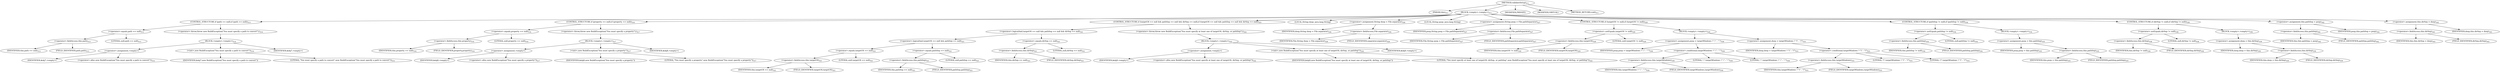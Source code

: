 digraph "validateSetup" {  
"584" [label = <(METHOD,validateSetup)<SUB>311</SUB>> ]
"585" [label = <(PARAM,this)<SUB>311</SUB>> ]
"586" [label = <(BLOCK,&lt;empty&gt;,&lt;empty&gt;)<SUB>311</SUB>> ]
"587" [label = <(CONTROL_STRUCTURE,if (path == null),if (path == null))<SUB>313</SUB>> ]
"588" [label = <(&lt;operator&gt;.equals,path == null)<SUB>313</SUB>> ]
"589" [label = <(&lt;operator&gt;.fieldAccess,this.path)<SUB>313</SUB>> ]
"590" [label = <(IDENTIFIER,this,path == null)<SUB>313</SUB>> ]
"591" [label = <(FIELD_IDENTIFIER,path,path)<SUB>313</SUB>> ]
"592" [label = <(LITERAL,null,path == null)<SUB>313</SUB>> ]
"593" [label = <(&lt;operator&gt;.throw,throw new BuildException(&quot;You must specify a path to convert&quot;);)<SUB>314</SUB>> ]
"594" [label = <(BLOCK,&lt;empty&gt;,&lt;empty&gt;)<SUB>314</SUB>> ]
"595" [label = <(&lt;operator&gt;.assignment,&lt;empty&gt;)> ]
"596" [label = <(IDENTIFIER,$obj7,&lt;empty&gt;)> ]
"597" [label = <(&lt;operator&gt;.alloc,new BuildException(&quot;You must specify a path to convert&quot;))<SUB>314</SUB>> ]
"598" [label = <(&lt;init&gt;,new BuildException(&quot;You must specify a path to convert&quot;))<SUB>314</SUB>> ]
"599" [label = <(IDENTIFIER,$obj7,new BuildException(&quot;You must specify a path to convert&quot;))> ]
"600" [label = <(LITERAL,&quot;You must specify a path to convert&quot;,new BuildException(&quot;You must specify a path to convert&quot;))<SUB>314</SUB>> ]
"601" [label = <(IDENTIFIER,$obj7,&lt;empty&gt;)> ]
"602" [label = <(CONTROL_STRUCTURE,if (property == null),if (property == null))<SUB>316</SUB>> ]
"603" [label = <(&lt;operator&gt;.equals,property == null)<SUB>316</SUB>> ]
"604" [label = <(&lt;operator&gt;.fieldAccess,this.property)<SUB>316</SUB>> ]
"605" [label = <(IDENTIFIER,this,property == null)<SUB>316</SUB>> ]
"606" [label = <(FIELD_IDENTIFIER,property,property)<SUB>316</SUB>> ]
"607" [label = <(LITERAL,null,property == null)<SUB>316</SUB>> ]
"608" [label = <(&lt;operator&gt;.throw,throw new BuildException(&quot;You must specify a property&quot;);)<SUB>317</SUB>> ]
"609" [label = <(BLOCK,&lt;empty&gt;,&lt;empty&gt;)<SUB>317</SUB>> ]
"610" [label = <(&lt;operator&gt;.assignment,&lt;empty&gt;)> ]
"611" [label = <(IDENTIFIER,$obj8,&lt;empty&gt;)> ]
"612" [label = <(&lt;operator&gt;.alloc,new BuildException(&quot;You must specify a property&quot;))<SUB>317</SUB>> ]
"613" [label = <(&lt;init&gt;,new BuildException(&quot;You must specify a property&quot;))<SUB>317</SUB>> ]
"614" [label = <(IDENTIFIER,$obj8,new BuildException(&quot;You must specify a property&quot;))> ]
"615" [label = <(LITERAL,&quot;You must specify a property&quot;,new BuildException(&quot;You must specify a property&quot;))<SUB>317</SUB>> ]
"616" [label = <(IDENTIFIER,$obj8,&lt;empty&gt;)> ]
"617" [label = <(CONTROL_STRUCTURE,if (targetOS == null &amp;&amp; pathSep == null &amp;&amp; dirSep == null),if (targetOS == null &amp;&amp; pathSep == null &amp;&amp; dirSep == null))<SUB>321</SUB>> ]
"618" [label = <(&lt;operator&gt;.logicalAnd,targetOS == null &amp;&amp; pathSep == null &amp;&amp; dirSep == null)<SUB>321</SUB>> ]
"619" [label = <(&lt;operator&gt;.logicalAnd,targetOS == null &amp;&amp; pathSep == null)<SUB>321</SUB>> ]
"620" [label = <(&lt;operator&gt;.equals,targetOS == null)<SUB>321</SUB>> ]
"621" [label = <(&lt;operator&gt;.fieldAccess,this.targetOS)<SUB>321</SUB>> ]
"622" [label = <(IDENTIFIER,this,targetOS == null)<SUB>321</SUB>> ]
"623" [label = <(FIELD_IDENTIFIER,targetOS,targetOS)<SUB>321</SUB>> ]
"624" [label = <(LITERAL,null,targetOS == null)<SUB>321</SUB>> ]
"625" [label = <(&lt;operator&gt;.equals,pathSep == null)<SUB>321</SUB>> ]
"626" [label = <(&lt;operator&gt;.fieldAccess,this.pathSep)<SUB>321</SUB>> ]
"627" [label = <(IDENTIFIER,this,pathSep == null)<SUB>321</SUB>> ]
"628" [label = <(FIELD_IDENTIFIER,pathSep,pathSep)<SUB>321</SUB>> ]
"629" [label = <(LITERAL,null,pathSep == null)<SUB>321</SUB>> ]
"630" [label = <(&lt;operator&gt;.equals,dirSep == null)<SUB>321</SUB>> ]
"631" [label = <(&lt;operator&gt;.fieldAccess,this.dirSep)<SUB>321</SUB>> ]
"632" [label = <(IDENTIFIER,this,dirSep == null)<SUB>321</SUB>> ]
"633" [label = <(FIELD_IDENTIFIER,dirSep,dirSep)<SUB>321</SUB>> ]
"634" [label = <(LITERAL,null,dirSep == null)<SUB>321</SUB>> ]
"635" [label = <(&lt;operator&gt;.throw,throw new BuildException(&quot;You must specify at least one of targetOS, dirSep, or pathSep&quot;);)<SUB>322</SUB>> ]
"636" [label = <(BLOCK,&lt;empty&gt;,&lt;empty&gt;)<SUB>322</SUB>> ]
"637" [label = <(&lt;operator&gt;.assignment,&lt;empty&gt;)> ]
"638" [label = <(IDENTIFIER,$obj9,&lt;empty&gt;)> ]
"639" [label = <(&lt;operator&gt;.alloc,new BuildException(&quot;You must specify at least one of targetOS, dirSep, or pathSep&quot;))<SUB>322</SUB>> ]
"640" [label = <(&lt;init&gt;,new BuildException(&quot;You must specify at least one of targetOS, dirSep, or pathSep&quot;))<SUB>322</SUB>> ]
"641" [label = <(IDENTIFIER,$obj9,new BuildException(&quot;You must specify at least one of targetOS, dirSep, or pathSep&quot;))> ]
"642" [label = <(LITERAL,&quot;You must specify at least one of targetOS, dirSep, or pathSep&quot;,new BuildException(&quot;You must specify at least one of targetOS, dirSep, or pathSep&quot;))<SUB>322</SUB>> ]
"643" [label = <(IDENTIFIER,$obj9,&lt;empty&gt;)> ]
"644" [label = <(LOCAL,String dsep: java.lang.String)> ]
"645" [label = <(&lt;operator&gt;.assignment,String dsep = File.separator)<SUB>326</SUB>> ]
"646" [label = <(IDENTIFIER,dsep,String dsep = File.separator)<SUB>326</SUB>> ]
"647" [label = <(&lt;operator&gt;.fieldAccess,File.separator)<SUB>326</SUB>> ]
"648" [label = <(IDENTIFIER,File,String dsep = File.separator)<SUB>326</SUB>> ]
"649" [label = <(FIELD_IDENTIFIER,separator,separator)<SUB>326</SUB>> ]
"650" [label = <(LOCAL,String psep: java.lang.String)> ]
"651" [label = <(&lt;operator&gt;.assignment,String psep = File.pathSeparator)<SUB>327</SUB>> ]
"652" [label = <(IDENTIFIER,psep,String psep = File.pathSeparator)<SUB>327</SUB>> ]
"653" [label = <(&lt;operator&gt;.fieldAccess,File.pathSeparator)<SUB>327</SUB>> ]
"654" [label = <(IDENTIFIER,File,String psep = File.pathSeparator)<SUB>327</SUB>> ]
"655" [label = <(FIELD_IDENTIFIER,pathSeparator,pathSeparator)<SUB>327</SUB>> ]
"656" [label = <(CONTROL_STRUCTURE,if (targetOS != null),if (targetOS != null))<SUB>329</SUB>> ]
"657" [label = <(&lt;operator&gt;.notEquals,targetOS != null)<SUB>329</SUB>> ]
"658" [label = <(&lt;operator&gt;.fieldAccess,this.targetOS)<SUB>329</SUB>> ]
"659" [label = <(IDENTIFIER,this,targetOS != null)<SUB>329</SUB>> ]
"660" [label = <(FIELD_IDENTIFIER,targetOS,targetOS)<SUB>329</SUB>> ]
"661" [label = <(LITERAL,null,targetOS != null)<SUB>329</SUB>> ]
"662" [label = <(BLOCK,&lt;empty&gt;,&lt;empty&gt;)<SUB>329</SUB>> ]
"663" [label = <(&lt;operator&gt;.assignment,psep = targetWindows ? &quot;;&quot; : &quot;:&quot;)<SUB>330</SUB>> ]
"664" [label = <(IDENTIFIER,psep,psep = targetWindows ? &quot;;&quot; : &quot;:&quot;)<SUB>330</SUB>> ]
"665" [label = <(&lt;operator&gt;.conditional,targetWindows ? &quot;;&quot; : &quot;:&quot;)<SUB>330</SUB>> ]
"666" [label = <(&lt;operator&gt;.fieldAccess,this.targetWindows)<SUB>330</SUB>> ]
"667" [label = <(IDENTIFIER,this,targetWindows ? &quot;;&quot; : &quot;:&quot;)<SUB>330</SUB>> ]
"668" [label = <(FIELD_IDENTIFIER,targetWindows,targetWindows)<SUB>330</SUB>> ]
"669" [label = <(LITERAL,&quot;;&quot;,targetWindows ? &quot;;&quot; : &quot;:&quot;)<SUB>330</SUB>> ]
"670" [label = <(LITERAL,&quot;:&quot;,targetWindows ? &quot;;&quot; : &quot;:&quot;)<SUB>330</SUB>> ]
"671" [label = <(&lt;operator&gt;.assignment,dsep = targetWindows ? &quot;\\&quot; : &quot;/&quot;)<SUB>331</SUB>> ]
"672" [label = <(IDENTIFIER,dsep,dsep = targetWindows ? &quot;\\&quot; : &quot;/&quot;)<SUB>331</SUB>> ]
"673" [label = <(&lt;operator&gt;.conditional,targetWindows ? &quot;\\&quot; : &quot;/&quot;)<SUB>331</SUB>> ]
"674" [label = <(&lt;operator&gt;.fieldAccess,this.targetWindows)<SUB>331</SUB>> ]
"675" [label = <(IDENTIFIER,this,targetWindows ? &quot;\\&quot; : &quot;/&quot;)<SUB>331</SUB>> ]
"676" [label = <(FIELD_IDENTIFIER,targetWindows,targetWindows)<SUB>331</SUB>> ]
"677" [label = <(LITERAL,&quot;\\&quot;,targetWindows ? &quot;\\&quot; : &quot;/&quot;)<SUB>331</SUB>> ]
"678" [label = <(LITERAL,&quot;/&quot;,targetWindows ? &quot;\\&quot; : &quot;/&quot;)<SUB>331</SUB>> ]
"679" [label = <(CONTROL_STRUCTURE,if (pathSep != null),if (pathSep != null))<SUB>334</SUB>> ]
"680" [label = <(&lt;operator&gt;.notEquals,pathSep != null)<SUB>334</SUB>> ]
"681" [label = <(&lt;operator&gt;.fieldAccess,this.pathSep)<SUB>334</SUB>> ]
"682" [label = <(IDENTIFIER,this,pathSep != null)<SUB>334</SUB>> ]
"683" [label = <(FIELD_IDENTIFIER,pathSep,pathSep)<SUB>334</SUB>> ]
"684" [label = <(LITERAL,null,pathSep != null)<SUB>334</SUB>> ]
"685" [label = <(BLOCK,&lt;empty&gt;,&lt;empty&gt;)<SUB>334</SUB>> ]
"686" [label = <(&lt;operator&gt;.assignment,psep = this.pathSep)<SUB>335</SUB>> ]
"687" [label = <(IDENTIFIER,psep,psep = this.pathSep)<SUB>335</SUB>> ]
"688" [label = <(&lt;operator&gt;.fieldAccess,this.pathSep)<SUB>335</SUB>> ]
"689" [label = <(IDENTIFIER,this,psep = this.pathSep)<SUB>335</SUB>> ]
"690" [label = <(FIELD_IDENTIFIER,pathSep,pathSep)<SUB>335</SUB>> ]
"691" [label = <(CONTROL_STRUCTURE,if (dirSep != null),if (dirSep != null))<SUB>338</SUB>> ]
"692" [label = <(&lt;operator&gt;.notEquals,dirSep != null)<SUB>338</SUB>> ]
"693" [label = <(&lt;operator&gt;.fieldAccess,this.dirSep)<SUB>338</SUB>> ]
"694" [label = <(IDENTIFIER,this,dirSep != null)<SUB>338</SUB>> ]
"695" [label = <(FIELD_IDENTIFIER,dirSep,dirSep)<SUB>338</SUB>> ]
"696" [label = <(LITERAL,null,dirSep != null)<SUB>338</SUB>> ]
"697" [label = <(BLOCK,&lt;empty&gt;,&lt;empty&gt;)<SUB>338</SUB>> ]
"698" [label = <(&lt;operator&gt;.assignment,dsep = this.dirSep)<SUB>339</SUB>> ]
"699" [label = <(IDENTIFIER,dsep,dsep = this.dirSep)<SUB>339</SUB>> ]
"700" [label = <(&lt;operator&gt;.fieldAccess,this.dirSep)<SUB>339</SUB>> ]
"701" [label = <(IDENTIFIER,this,dsep = this.dirSep)<SUB>339</SUB>> ]
"702" [label = <(FIELD_IDENTIFIER,dirSep,dirSep)<SUB>339</SUB>> ]
"703" [label = <(&lt;operator&gt;.assignment,this.pathSep = psep)<SUB>342</SUB>> ]
"704" [label = <(&lt;operator&gt;.fieldAccess,this.pathSep)<SUB>342</SUB>> ]
"705" [label = <(IDENTIFIER,this,this.pathSep = psep)<SUB>342</SUB>> ]
"706" [label = <(FIELD_IDENTIFIER,pathSep,pathSep)<SUB>342</SUB>> ]
"707" [label = <(IDENTIFIER,psep,this.pathSep = psep)<SUB>342</SUB>> ]
"708" [label = <(&lt;operator&gt;.assignment,this.dirSep = dsep)<SUB>343</SUB>> ]
"709" [label = <(&lt;operator&gt;.fieldAccess,this.dirSep)<SUB>343</SUB>> ]
"710" [label = <(IDENTIFIER,this,this.dirSep = dsep)<SUB>343</SUB>> ]
"711" [label = <(FIELD_IDENTIFIER,dirSep,dirSep)<SUB>343</SUB>> ]
"712" [label = <(IDENTIFIER,dsep,this.dirSep = dsep)<SUB>343</SUB>> ]
"713" [label = <(MODIFIER,PRIVATE)> ]
"714" [label = <(MODIFIER,VIRTUAL)> ]
"715" [label = <(METHOD_RETURN,void)<SUB>311</SUB>> ]
  "584" -> "585" 
  "584" -> "586" 
  "584" -> "713" 
  "584" -> "714" 
  "584" -> "715" 
  "586" -> "587" 
  "586" -> "602" 
  "586" -> "617" 
  "586" -> "644" 
  "586" -> "645" 
  "586" -> "650" 
  "586" -> "651" 
  "586" -> "656" 
  "586" -> "679" 
  "586" -> "691" 
  "586" -> "703" 
  "586" -> "708" 
  "587" -> "588" 
  "587" -> "593" 
  "588" -> "589" 
  "588" -> "592" 
  "589" -> "590" 
  "589" -> "591" 
  "593" -> "594" 
  "594" -> "595" 
  "594" -> "598" 
  "594" -> "601" 
  "595" -> "596" 
  "595" -> "597" 
  "598" -> "599" 
  "598" -> "600" 
  "602" -> "603" 
  "602" -> "608" 
  "603" -> "604" 
  "603" -> "607" 
  "604" -> "605" 
  "604" -> "606" 
  "608" -> "609" 
  "609" -> "610" 
  "609" -> "613" 
  "609" -> "616" 
  "610" -> "611" 
  "610" -> "612" 
  "613" -> "614" 
  "613" -> "615" 
  "617" -> "618" 
  "617" -> "635" 
  "618" -> "619" 
  "618" -> "630" 
  "619" -> "620" 
  "619" -> "625" 
  "620" -> "621" 
  "620" -> "624" 
  "621" -> "622" 
  "621" -> "623" 
  "625" -> "626" 
  "625" -> "629" 
  "626" -> "627" 
  "626" -> "628" 
  "630" -> "631" 
  "630" -> "634" 
  "631" -> "632" 
  "631" -> "633" 
  "635" -> "636" 
  "636" -> "637" 
  "636" -> "640" 
  "636" -> "643" 
  "637" -> "638" 
  "637" -> "639" 
  "640" -> "641" 
  "640" -> "642" 
  "645" -> "646" 
  "645" -> "647" 
  "647" -> "648" 
  "647" -> "649" 
  "651" -> "652" 
  "651" -> "653" 
  "653" -> "654" 
  "653" -> "655" 
  "656" -> "657" 
  "656" -> "662" 
  "657" -> "658" 
  "657" -> "661" 
  "658" -> "659" 
  "658" -> "660" 
  "662" -> "663" 
  "662" -> "671" 
  "663" -> "664" 
  "663" -> "665" 
  "665" -> "666" 
  "665" -> "669" 
  "665" -> "670" 
  "666" -> "667" 
  "666" -> "668" 
  "671" -> "672" 
  "671" -> "673" 
  "673" -> "674" 
  "673" -> "677" 
  "673" -> "678" 
  "674" -> "675" 
  "674" -> "676" 
  "679" -> "680" 
  "679" -> "685" 
  "680" -> "681" 
  "680" -> "684" 
  "681" -> "682" 
  "681" -> "683" 
  "685" -> "686" 
  "686" -> "687" 
  "686" -> "688" 
  "688" -> "689" 
  "688" -> "690" 
  "691" -> "692" 
  "691" -> "697" 
  "692" -> "693" 
  "692" -> "696" 
  "693" -> "694" 
  "693" -> "695" 
  "697" -> "698" 
  "698" -> "699" 
  "698" -> "700" 
  "700" -> "701" 
  "700" -> "702" 
  "703" -> "704" 
  "703" -> "707" 
  "704" -> "705" 
  "704" -> "706" 
  "708" -> "709" 
  "708" -> "712" 
  "709" -> "710" 
  "709" -> "711" 
}
